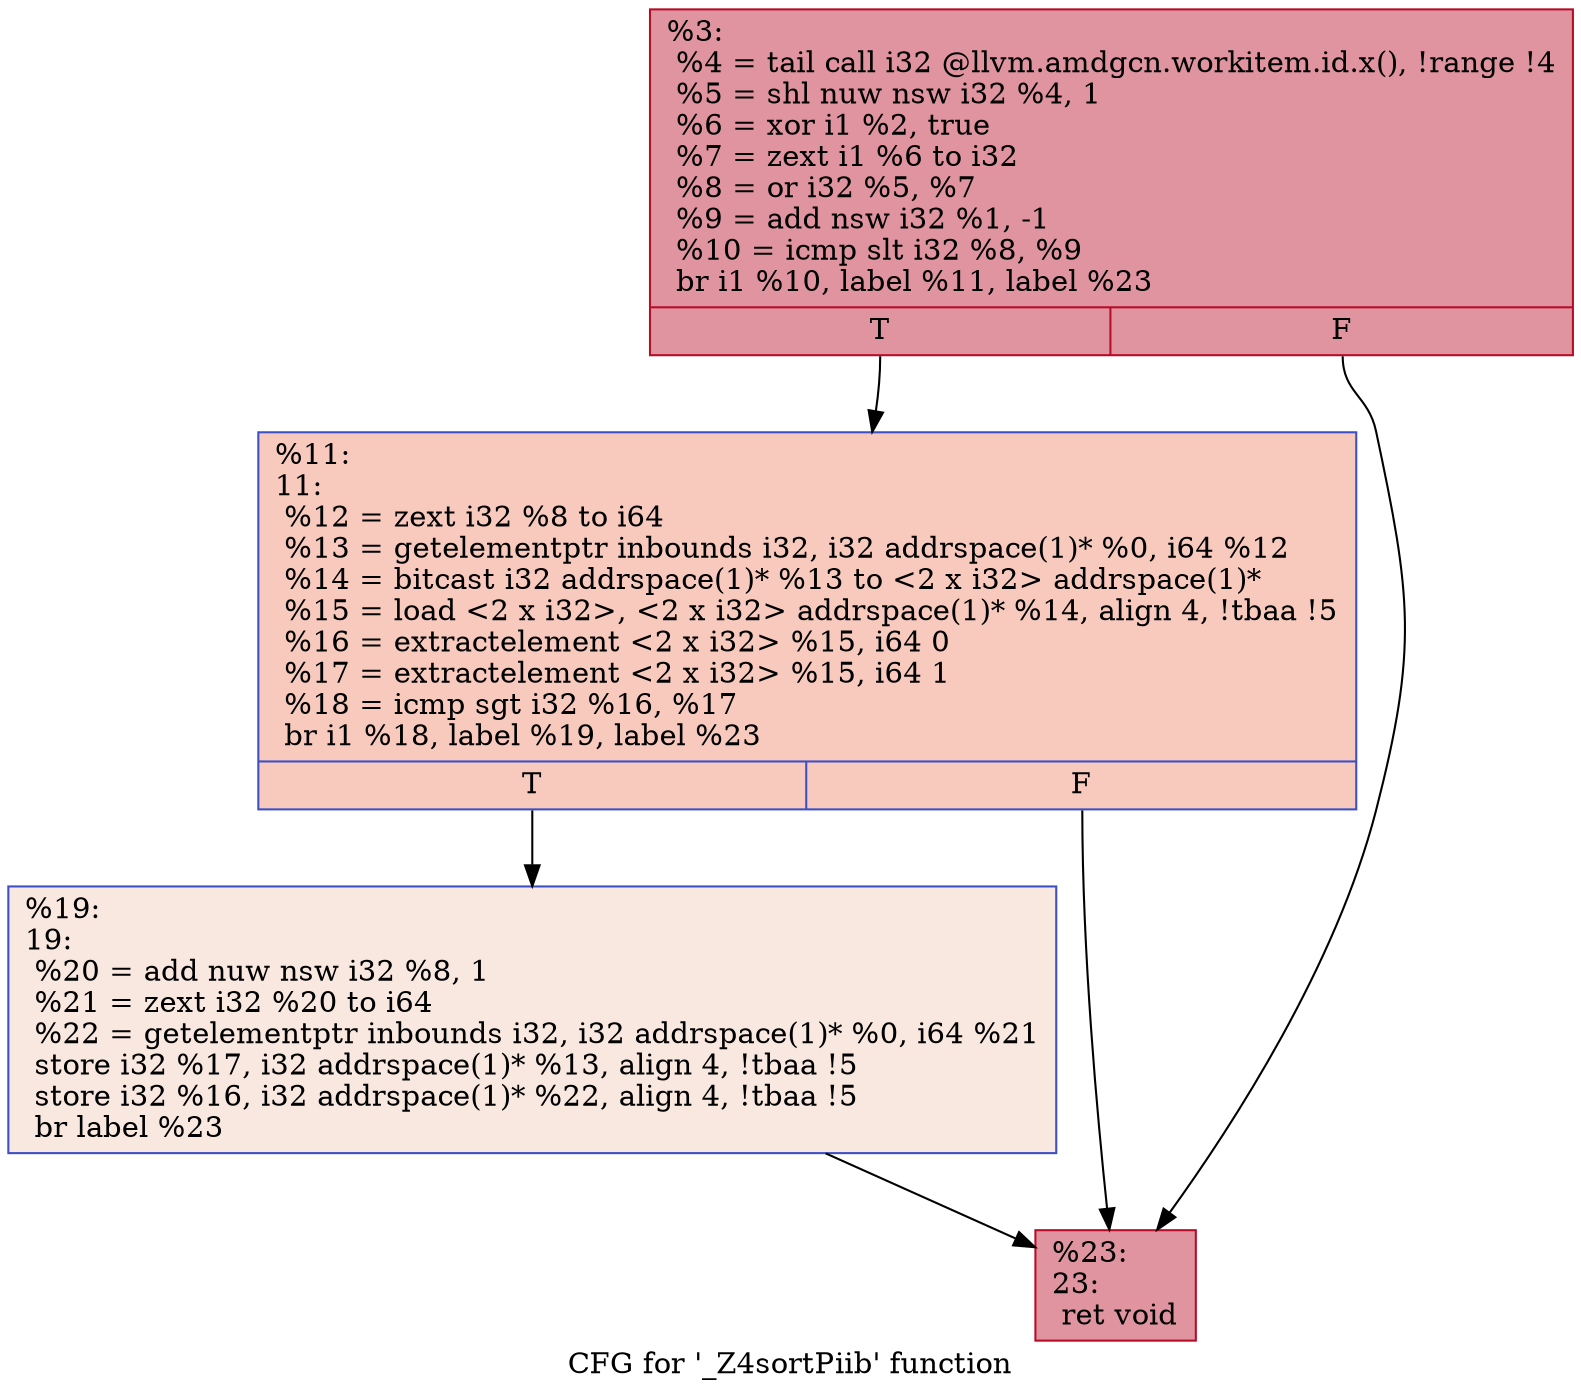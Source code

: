 digraph "CFG for '_Z4sortPiib' function" {
	label="CFG for '_Z4sortPiib' function";

	Node0x538ae20 [shape=record,color="#b70d28ff", style=filled, fillcolor="#b70d2870",label="{%3:\l  %4 = tail call i32 @llvm.amdgcn.workitem.id.x(), !range !4\l  %5 = shl nuw nsw i32 %4, 1\l  %6 = xor i1 %2, true\l  %7 = zext i1 %6 to i32\l  %8 = or i32 %5, %7\l  %9 = add nsw i32 %1, -1\l  %10 = icmp slt i32 %8, %9\l  br i1 %10, label %11, label %23\l|{<s0>T|<s1>F}}"];
	Node0x538ae20:s0 -> Node0x538bbc0;
	Node0x538ae20:s1 -> Node0x538c660;
	Node0x538bbc0 [shape=record,color="#3d50c3ff", style=filled, fillcolor="#ef886b70",label="{%11:\l11:                                               \l  %12 = zext i32 %8 to i64\l  %13 = getelementptr inbounds i32, i32 addrspace(1)* %0, i64 %12\l  %14 = bitcast i32 addrspace(1)* %13 to \<2 x i32\> addrspace(1)*\l  %15 = load \<2 x i32\>, \<2 x i32\> addrspace(1)* %14, align 4, !tbaa !5\l  %16 = extractelement \<2 x i32\> %15, i64 0\l  %17 = extractelement \<2 x i32\> %15, i64 1\l  %18 = icmp sgt i32 %16, %17\l  br i1 %18, label %19, label %23\l|{<s0>T|<s1>F}}"];
	Node0x538bbc0:s0 -> Node0x538c470;
	Node0x538bbc0:s1 -> Node0x538c660;
	Node0x538c470 [shape=record,color="#3d50c3ff", style=filled, fillcolor="#f1ccb870",label="{%19:\l19:                                               \l  %20 = add nuw nsw i32 %8, 1\l  %21 = zext i32 %20 to i64\l  %22 = getelementptr inbounds i32, i32 addrspace(1)* %0, i64 %21\l  store i32 %17, i32 addrspace(1)* %13, align 4, !tbaa !5\l  store i32 %16, i32 addrspace(1)* %22, align 4, !tbaa !5\l  br label %23\l}"];
	Node0x538c470 -> Node0x538c660;
	Node0x538c660 [shape=record,color="#b70d28ff", style=filled, fillcolor="#b70d2870",label="{%23:\l23:                                               \l  ret void\l}"];
}
